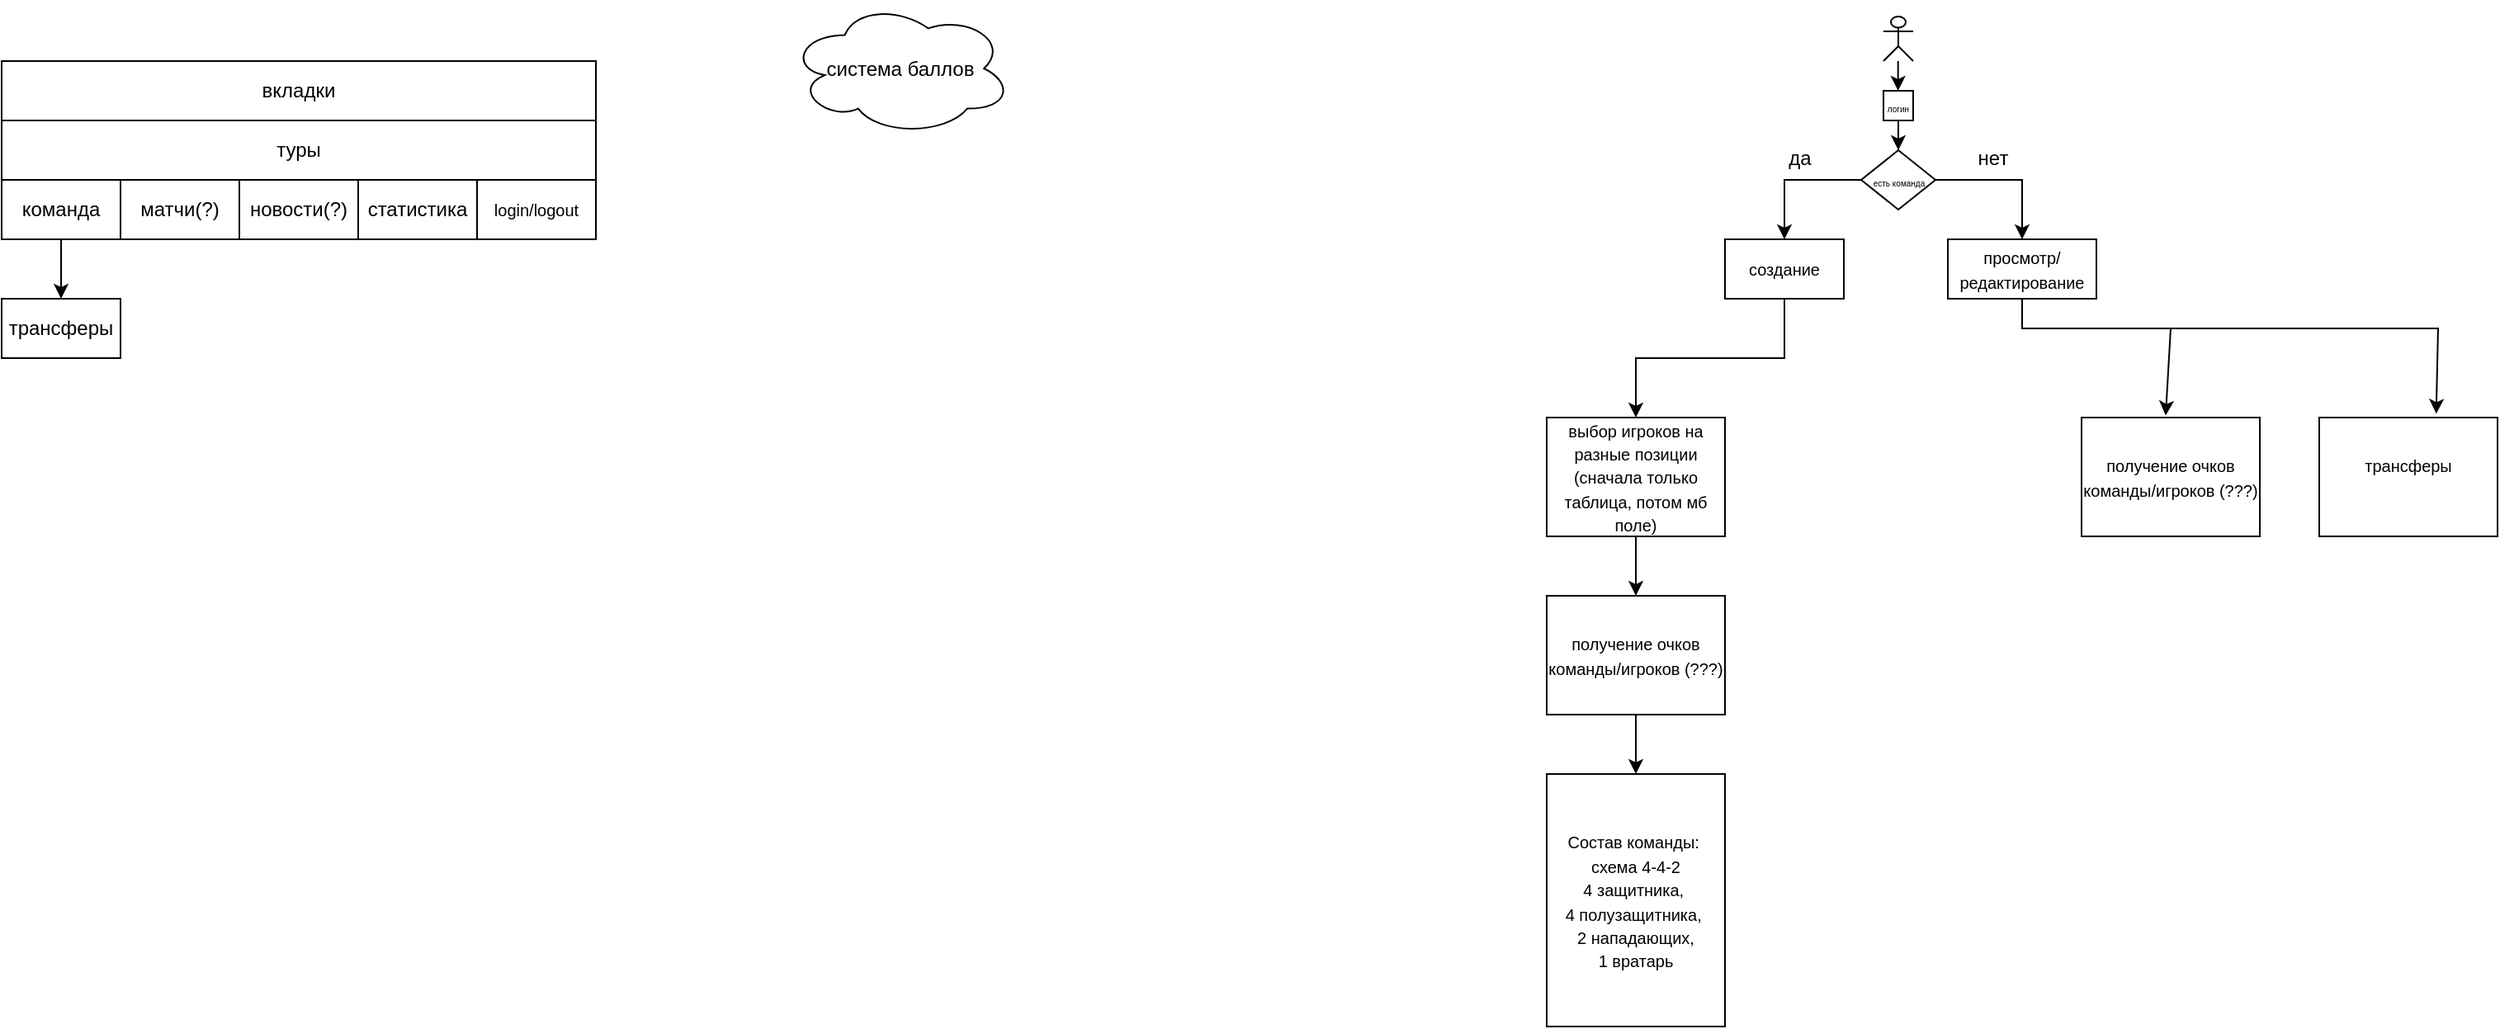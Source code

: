 <mxfile version="26.0.14">
  <diagram name="Page-1" id="Pkhy4FiwnXirAxHYof2Z">
    <mxGraphModel dx="503" dy="279" grid="1" gridSize="9" guides="1" tooltips="1" connect="1" arrows="1" fold="1" page="1" pageScale="1" pageWidth="3300" pageHeight="4681" math="0" shadow="0">
      <root>
        <mxCell id="0" />
        <mxCell id="1" parent="0" />
        <mxCell id="-NjdJhKXfd7tvw3mfi7Q-1" value="" style="shape=umlActor;verticalLabelPosition=bottom;verticalAlign=top;html=1;outlineConnect=0;" parent="1" vertex="1">
          <mxGeometry x="1176" y="9" width="18" height="27" as="geometry" />
        </mxCell>
        <mxCell id="-NjdJhKXfd7tvw3mfi7Q-2" value="" style="endArrow=classic;html=1;rounded=0;exitX=1;exitY=1;exitDx=0;exitDy=0;exitPerimeter=0;" parent="1" edge="1">
          <mxGeometry width="50" height="50" relative="1" as="geometry">
            <mxPoint x="1184.85" y="36" as="sourcePoint" />
            <mxPoint x="1184.85" y="54" as="targetPoint" />
            <Array as="points">
              <mxPoint x="1184.85" y="45" />
            </Array>
          </mxGeometry>
        </mxCell>
        <mxCell id="-NjdJhKXfd7tvw3mfi7Q-9" value="" style="edgeStyle=orthogonalEdgeStyle;rounded=0;orthogonalLoop=1;jettySize=auto;html=1;" parent="1" source="-NjdJhKXfd7tvw3mfi7Q-4" target="-NjdJhKXfd7tvw3mfi7Q-8" edge="1">
          <mxGeometry relative="1" as="geometry" />
        </mxCell>
        <mxCell id="-NjdJhKXfd7tvw3mfi7Q-4" value="&lt;font style=&quot;font-size: 5px;&quot;&gt;логин&lt;/font&gt;" style="rounded=0;whiteSpace=wrap;html=1;" parent="1" vertex="1">
          <mxGeometry x="1176" y="54" width="18" height="18" as="geometry" />
        </mxCell>
        <mxCell id="-NjdJhKXfd7tvw3mfi7Q-11" style="edgeStyle=orthogonalEdgeStyle;rounded=0;orthogonalLoop=1;jettySize=auto;html=1;exitX=0;exitY=0.5;exitDx=0;exitDy=0;" parent="1" source="-NjdJhKXfd7tvw3mfi7Q-8" edge="1">
          <mxGeometry relative="1" as="geometry">
            <mxPoint x="1116" y="144" as="targetPoint" />
            <Array as="points">
              <mxPoint x="1116" y="108" />
              <mxPoint x="1116" y="135" />
            </Array>
          </mxGeometry>
        </mxCell>
        <mxCell id="-NjdJhKXfd7tvw3mfi7Q-12" style="edgeStyle=orthogonalEdgeStyle;rounded=0;orthogonalLoop=1;jettySize=auto;html=1;exitX=1;exitY=0.5;exitDx=0;exitDy=0;" parent="1" source="-NjdJhKXfd7tvw3mfi7Q-8" edge="1">
          <mxGeometry relative="1" as="geometry">
            <mxPoint x="1260" y="144" as="targetPoint" />
            <Array as="points">
              <mxPoint x="1260" y="108" />
              <mxPoint x="1260" y="144" />
            </Array>
          </mxGeometry>
        </mxCell>
        <mxCell id="-NjdJhKXfd7tvw3mfi7Q-8" value="&lt;font style=&quot;font-size: 5px;&quot;&gt;есть команда&lt;/font&gt;" style="rhombus;whiteSpace=wrap;html=1;rounded=0;" parent="1" vertex="1">
          <mxGeometry x="1162.5" y="90" width="45" height="36" as="geometry" />
        </mxCell>
        <mxCell id="-NjdJhKXfd7tvw3mfi7Q-13" value="да" style="text;html=1;align=center;verticalAlign=middle;resizable=0;points=[];autosize=1;strokeColor=none;fillColor=none;" parent="1" vertex="1">
          <mxGeometry x="1107" y="81" width="36" height="27" as="geometry" />
        </mxCell>
        <mxCell id="-NjdJhKXfd7tvw3mfi7Q-14" value="нет" style="text;html=1;align=center;verticalAlign=middle;resizable=0;points=[];autosize=1;strokeColor=none;fillColor=none;" parent="1" vertex="1">
          <mxGeometry x="1219" y="81" width="45" height="27" as="geometry" />
        </mxCell>
        <mxCell id="-NjdJhKXfd7tvw3mfi7Q-29" value="" style="edgeStyle=orthogonalEdgeStyle;rounded=0;orthogonalLoop=1;jettySize=auto;html=1;" parent="1" source="-NjdJhKXfd7tvw3mfi7Q-16" target="-NjdJhKXfd7tvw3mfi7Q-28" edge="1">
          <mxGeometry relative="1" as="geometry" />
        </mxCell>
        <mxCell id="-NjdJhKXfd7tvw3mfi7Q-16" value="&lt;font size=&quot;1&quot;&gt;создание&lt;/font&gt;" style="rounded=0;whiteSpace=wrap;html=1;" parent="1" vertex="1">
          <mxGeometry x="1080" y="144" width="72" height="36" as="geometry" />
        </mxCell>
        <mxCell id="-NjdJhKXfd7tvw3mfi7Q-17" value="&lt;font size=&quot;1&quot;&gt;просмотр/редактирование&lt;/font&gt;" style="rounded=0;whiteSpace=wrap;html=1;" parent="1" vertex="1">
          <mxGeometry x="1215" y="144" width="90" height="36" as="geometry" />
        </mxCell>
        <mxCell id="-NjdJhKXfd7tvw3mfi7Q-18" value="вкладки" style="rounded=0;whiteSpace=wrap;html=1;" parent="1" vertex="1">
          <mxGeometry x="36" y="36" width="360" height="36" as="geometry" />
        </mxCell>
        <mxCell id="-NjdJhKXfd7tvw3mfi7Q-22" style="edgeStyle=orthogonalEdgeStyle;rounded=0;orthogonalLoop=1;jettySize=auto;html=1;exitX=0.5;exitY=1;exitDx=0;exitDy=0;" parent="1" source="-NjdJhKXfd7tvw3mfi7Q-19" target="-NjdJhKXfd7tvw3mfi7Q-23" edge="1">
          <mxGeometry relative="1" as="geometry">
            <mxPoint x="72" y="180" as="targetPoint" />
          </mxGeometry>
        </mxCell>
        <mxCell id="-NjdJhKXfd7tvw3mfi7Q-19" value="команда" style="rounded=0;whiteSpace=wrap;html=1;" parent="1" vertex="1">
          <mxGeometry x="36" y="108" width="72" height="36" as="geometry" />
        </mxCell>
        <mxCell id="-NjdJhKXfd7tvw3mfi7Q-20" value="матчи(?)" style="rounded=0;whiteSpace=wrap;html=1;" parent="1" vertex="1">
          <mxGeometry x="108" y="108" width="72" height="36" as="geometry" />
        </mxCell>
        <mxCell id="-NjdJhKXfd7tvw3mfi7Q-21" value="новости(?)" style="rounded=0;whiteSpace=wrap;html=1;" parent="1" vertex="1">
          <mxGeometry x="180" y="108" width="72" height="36" as="geometry" />
        </mxCell>
        <mxCell id="-NjdJhKXfd7tvw3mfi7Q-23" value="трансферы" style="rounded=0;whiteSpace=wrap;html=1;" parent="1" vertex="1">
          <mxGeometry x="36" y="180" width="72" height="36" as="geometry" />
        </mxCell>
        <mxCell id="-NjdJhKXfd7tvw3mfi7Q-24" value="система баллов" style="ellipse;shape=cloud;whiteSpace=wrap;html=1;" parent="1" vertex="1">
          <mxGeometry x="513" width="135" height="81" as="geometry" />
        </mxCell>
        <mxCell id="-NjdJhKXfd7tvw3mfi7Q-25" value="статистика" style="rounded=0;whiteSpace=wrap;html=1;" parent="1" vertex="1">
          <mxGeometry x="252" y="108" width="72" height="36" as="geometry" />
        </mxCell>
        <mxCell id="-NjdJhKXfd7tvw3mfi7Q-26" value="туры" style="rounded=0;whiteSpace=wrap;html=1;" parent="1" vertex="1">
          <mxGeometry x="36" y="72" width="360" height="36" as="geometry" />
        </mxCell>
        <mxCell id="-NjdJhKXfd7tvw3mfi7Q-27" value="&lt;font size=&quot;1&quot;&gt;login/logout&lt;/font&gt;" style="rounded=0;whiteSpace=wrap;html=1;" parent="1" vertex="1">
          <mxGeometry x="324" y="108" width="72" height="36" as="geometry" />
        </mxCell>
        <mxCell id="-NjdJhKXfd7tvw3mfi7Q-31" value="" style="edgeStyle=orthogonalEdgeStyle;rounded=0;orthogonalLoop=1;jettySize=auto;html=1;" parent="1" source="-NjdJhKXfd7tvw3mfi7Q-28" target="-NjdJhKXfd7tvw3mfi7Q-30" edge="1">
          <mxGeometry relative="1" as="geometry" />
        </mxCell>
        <mxCell id="-NjdJhKXfd7tvw3mfi7Q-28" value="&lt;font size=&quot;1&quot;&gt;выбор игроков на разные позиции (сначала только таблица, потом мб поле)&lt;/font&gt;" style="whiteSpace=wrap;html=1;rounded=0;" parent="1" vertex="1">
          <mxGeometry x="972" y="252" width="108" height="72" as="geometry" />
        </mxCell>
        <mxCell id="ytRlyZX_xMfRmO9n0Wha-2" value="" style="edgeStyle=orthogonalEdgeStyle;rounded=0;orthogonalLoop=1;jettySize=auto;html=1;" edge="1" parent="1" source="-NjdJhKXfd7tvw3mfi7Q-30" target="ytRlyZX_xMfRmO9n0Wha-1">
          <mxGeometry relative="1" as="geometry" />
        </mxCell>
        <mxCell id="-NjdJhKXfd7tvw3mfi7Q-30" value="&lt;font size=&quot;1&quot;&gt;получение очков команды/игроков (???)&lt;/font&gt;" style="whiteSpace=wrap;html=1;rounded=0;" parent="1" vertex="1">
          <mxGeometry x="972" y="360" width="108" height="72" as="geometry" />
        </mxCell>
        <mxCell id="-NjdJhKXfd7tvw3mfi7Q-32" value="&lt;font size=&quot;1&quot;&gt;получение очков команды/игроков (???)&lt;/font&gt;" style="whiteSpace=wrap;html=1;rounded=0;" parent="1" vertex="1">
          <mxGeometry x="1296" y="252" width="108" height="72" as="geometry" />
        </mxCell>
        <mxCell id="-NjdJhKXfd7tvw3mfi7Q-33" value="" style="endArrow=classic;html=1;rounded=0;entryX=0.472;entryY=-0.017;entryDx=0;entryDy=0;entryPerimeter=0;" parent="1" target="-NjdJhKXfd7tvw3mfi7Q-32" edge="1">
          <mxGeometry width="50" height="50" relative="1" as="geometry">
            <mxPoint x="1260" y="180" as="sourcePoint" />
            <mxPoint x="1094" y="297" as="targetPoint" />
            <Array as="points">
              <mxPoint x="1260" y="198" />
              <mxPoint x="1296" y="198" />
              <mxPoint x="1350" y="198" />
            </Array>
          </mxGeometry>
        </mxCell>
        <mxCell id="-NjdJhKXfd7tvw3mfi7Q-36" value="&lt;font size=&quot;1&quot;&gt;трансферы&lt;/font&gt;&lt;div&gt;&lt;font size=&quot;1&quot;&gt;&lt;br&gt;&lt;/font&gt;&lt;/div&gt;" style="whiteSpace=wrap;html=1;rounded=0;" parent="1" vertex="1">
          <mxGeometry x="1440" y="252" width="108" height="72" as="geometry" />
        </mxCell>
        <mxCell id="-NjdJhKXfd7tvw3mfi7Q-37" value="" style="endArrow=classic;html=1;rounded=0;entryX=0.656;entryY=-0.032;entryDx=0;entryDy=0;entryPerimeter=0;" parent="1" target="-NjdJhKXfd7tvw3mfi7Q-36" edge="1">
          <mxGeometry width="50" height="50" relative="1" as="geometry">
            <mxPoint x="1350" y="198" as="sourcePoint" />
            <mxPoint x="1391" y="153" as="targetPoint" />
            <Array as="points">
              <mxPoint x="1512" y="198" />
            </Array>
          </mxGeometry>
        </mxCell>
        <mxCell id="ytRlyZX_xMfRmO9n0Wha-1" value="&lt;font size=&quot;1&quot;&gt;Состав команды:&amp;nbsp;&lt;/font&gt;&lt;div&gt;&lt;font size=&quot;1&quot;&gt;схема 4-4-2&lt;/font&gt;&lt;/div&gt;&lt;div&gt;&lt;font size=&quot;1&quot;&gt;4 защитника,&amp;nbsp;&lt;/font&gt;&lt;/div&gt;&lt;div&gt;&lt;font size=&quot;1&quot;&gt;4 полузащитника,&amp;nbsp;&lt;/font&gt;&lt;/div&gt;&lt;div&gt;&lt;font size=&quot;1&quot;&gt;2 нападающих,&lt;/font&gt;&lt;/div&gt;&lt;div&gt;&lt;font size=&quot;1&quot;&gt;1 вратарь&lt;/font&gt;&lt;/div&gt;" style="whiteSpace=wrap;html=1;rounded=0;" vertex="1" parent="1">
          <mxGeometry x="972" y="468" width="108" height="153" as="geometry" />
        </mxCell>
      </root>
    </mxGraphModel>
  </diagram>
</mxfile>

